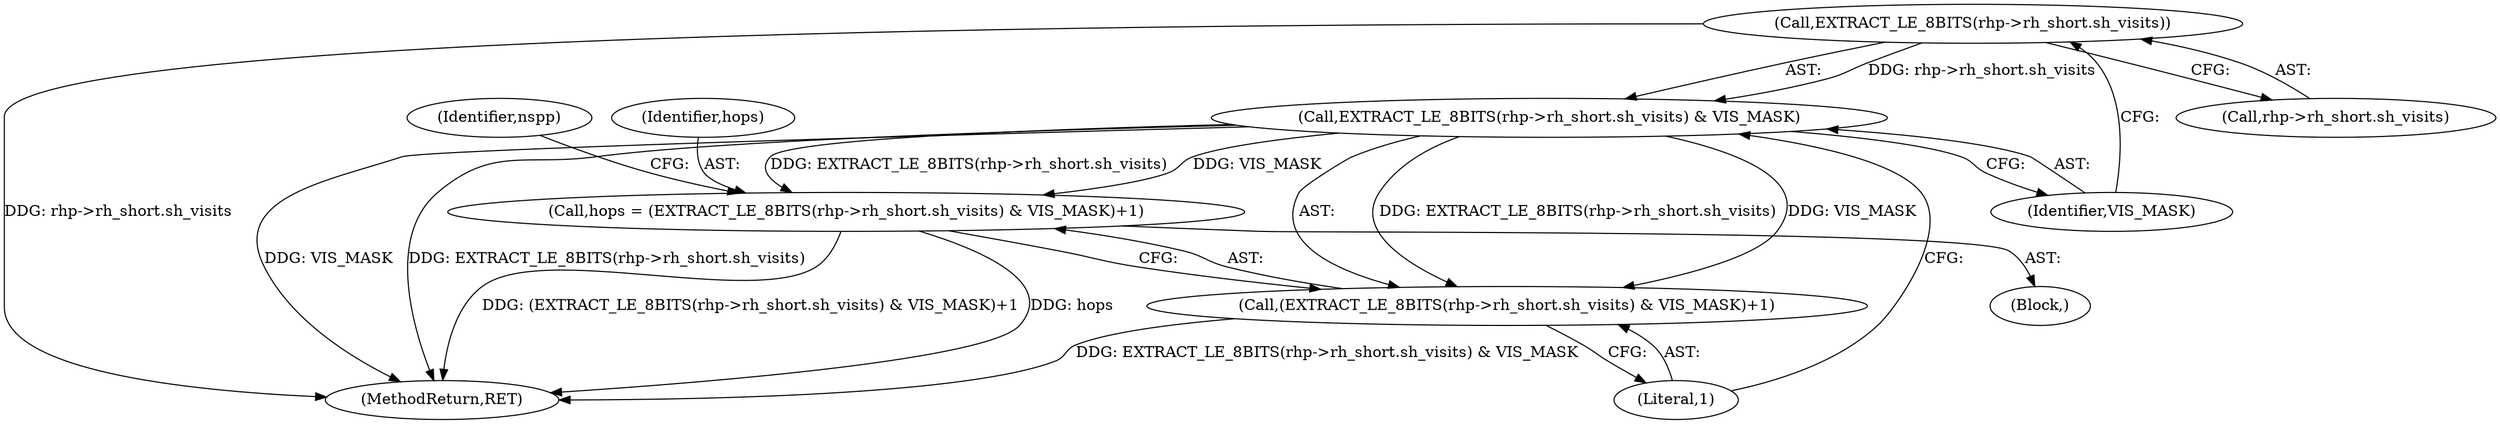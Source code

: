 digraph "0_tcpdump_c6e0531b5def26ecf912e8de6ade86cbdaed3751@pointer" {
"1000388" [label="(Call,EXTRACT_LE_8BITS(rhp->rh_short.sh_visits))"];
"1000387" [label="(Call,EXTRACT_LE_8BITS(rhp->rh_short.sh_visits) & VIS_MASK)"];
"1000384" [label="(Call,hops = (EXTRACT_LE_8BITS(rhp->rh_short.sh_visits) & VIS_MASK)+1)"];
"1000386" [label="(Call,(EXTRACT_LE_8BITS(rhp->rh_short.sh_visits) & VIS_MASK)+1)"];
"1000394" [label="(Identifier,VIS_MASK)"];
"1000295" [label="(Block,)"];
"1000397" [label="(Identifier,nspp)"];
"1000385" [label="(Identifier,hops)"];
"1000491" [label="(MethodReturn,RET)"];
"1000389" [label="(Call,rhp->rh_short.sh_visits)"];
"1000387" [label="(Call,EXTRACT_LE_8BITS(rhp->rh_short.sh_visits) & VIS_MASK)"];
"1000384" [label="(Call,hops = (EXTRACT_LE_8BITS(rhp->rh_short.sh_visits) & VIS_MASK)+1)"];
"1000395" [label="(Literal,1)"];
"1000386" [label="(Call,(EXTRACT_LE_8BITS(rhp->rh_short.sh_visits) & VIS_MASK)+1)"];
"1000388" [label="(Call,EXTRACT_LE_8BITS(rhp->rh_short.sh_visits))"];
"1000388" -> "1000387"  [label="AST: "];
"1000388" -> "1000389"  [label="CFG: "];
"1000389" -> "1000388"  [label="AST: "];
"1000394" -> "1000388"  [label="CFG: "];
"1000388" -> "1000491"  [label="DDG: rhp->rh_short.sh_visits"];
"1000388" -> "1000387"  [label="DDG: rhp->rh_short.sh_visits"];
"1000387" -> "1000386"  [label="AST: "];
"1000387" -> "1000394"  [label="CFG: "];
"1000394" -> "1000387"  [label="AST: "];
"1000395" -> "1000387"  [label="CFG: "];
"1000387" -> "1000491"  [label="DDG: VIS_MASK"];
"1000387" -> "1000491"  [label="DDG: EXTRACT_LE_8BITS(rhp->rh_short.sh_visits)"];
"1000387" -> "1000384"  [label="DDG: EXTRACT_LE_8BITS(rhp->rh_short.sh_visits)"];
"1000387" -> "1000384"  [label="DDG: VIS_MASK"];
"1000387" -> "1000386"  [label="DDG: EXTRACT_LE_8BITS(rhp->rh_short.sh_visits)"];
"1000387" -> "1000386"  [label="DDG: VIS_MASK"];
"1000384" -> "1000295"  [label="AST: "];
"1000384" -> "1000386"  [label="CFG: "];
"1000385" -> "1000384"  [label="AST: "];
"1000386" -> "1000384"  [label="AST: "];
"1000397" -> "1000384"  [label="CFG: "];
"1000384" -> "1000491"  [label="DDG: (EXTRACT_LE_8BITS(rhp->rh_short.sh_visits) & VIS_MASK)+1"];
"1000384" -> "1000491"  [label="DDG: hops"];
"1000386" -> "1000395"  [label="CFG: "];
"1000395" -> "1000386"  [label="AST: "];
"1000386" -> "1000491"  [label="DDG: EXTRACT_LE_8BITS(rhp->rh_short.sh_visits) & VIS_MASK"];
}
